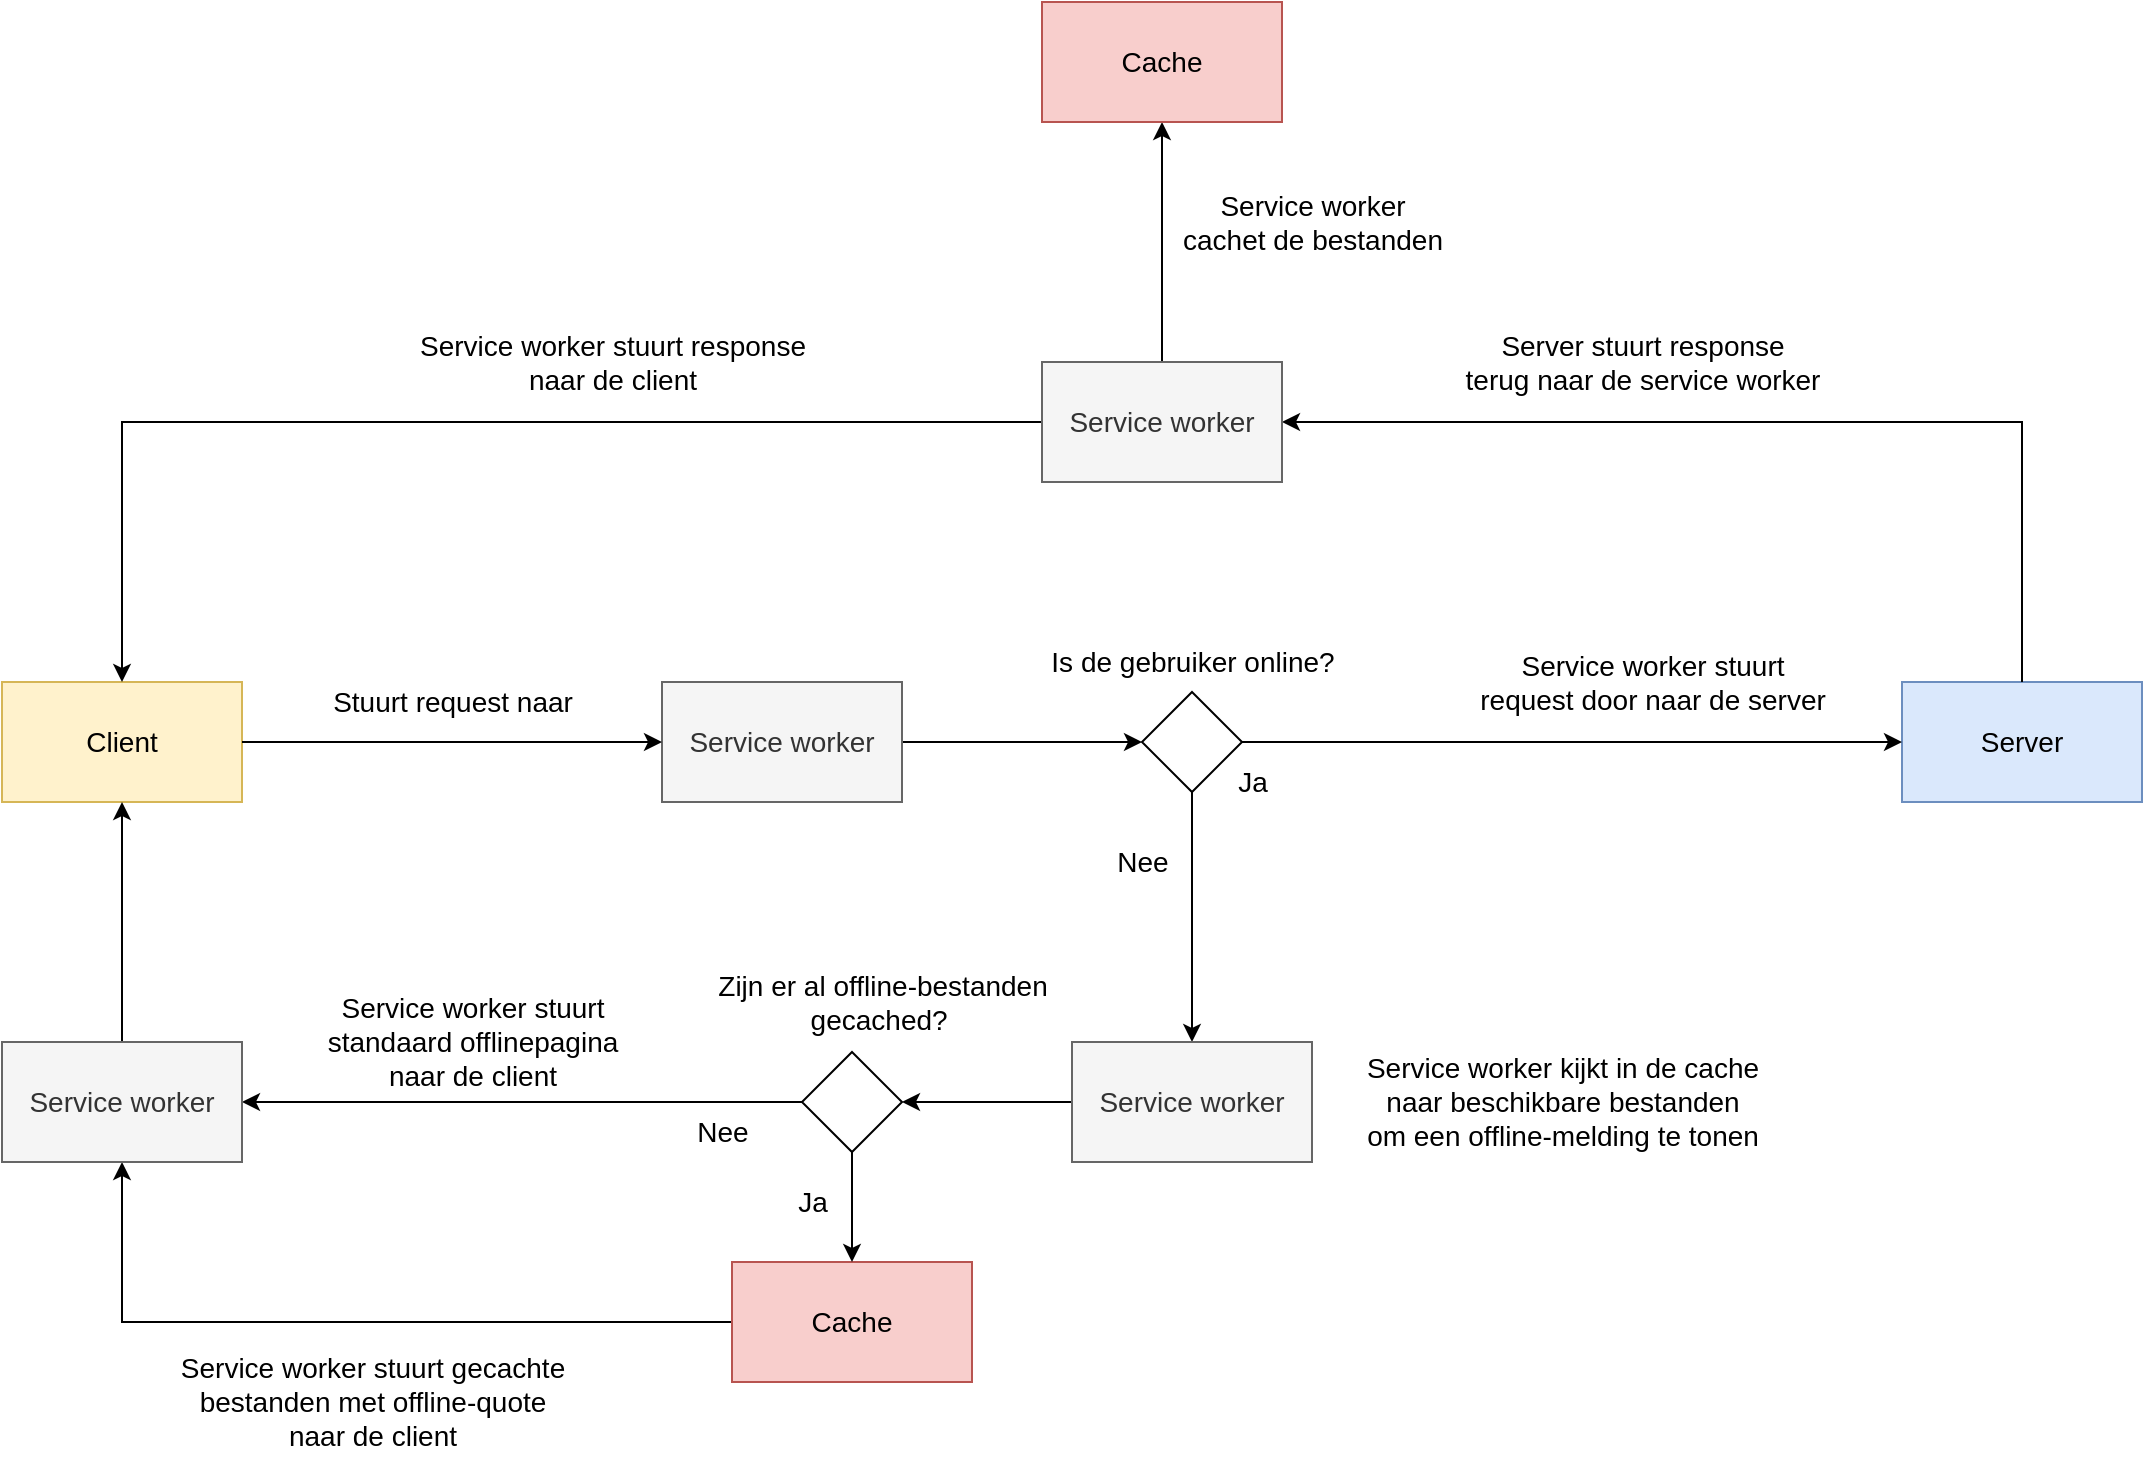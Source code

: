 <mxfile version="17.2.4" type="device"><diagram id="xaHKXeckJVR19MwNEJ6Q" name="Page-1"><mxGraphModel dx="2125" dy="1893" grid="1" gridSize="10" guides="1" tooltips="1" connect="1" arrows="1" fold="1" page="1" pageScale="1" pageWidth="827" pageHeight="1169" math="0" shadow="0"><root><mxCell id="0"/><mxCell id="1" parent="0"/><mxCell id="tS_UWtL0hMjMvqWDxP7F-2" value="Server" style="whiteSpace=wrap;html=1;fontSize=14;fillColor=#dae8fc;strokeColor=#6c8ebf;" vertex="1" parent="1"><mxGeometry x="880" y="210" width="120" height="60" as="geometry"/></mxCell><mxCell id="tS_UWtL0hMjMvqWDxP7F-64" style="edgeStyle=orthogonalEdgeStyle;rounded=0;orthogonalLoop=1;jettySize=auto;html=1;fontSize=14;fontColor=#FFCCCC;entryX=0.5;entryY=1;entryDx=0;entryDy=0;" edge="1" parent="1" source="tS_UWtL0hMjMvqWDxP7F-4" target="tS_UWtL0hMjMvqWDxP7F-62"><mxGeometry relative="1" as="geometry"><mxPoint x="50" y="530" as="targetPoint"/></mxGeometry></mxCell><mxCell id="tS_UWtL0hMjMvqWDxP7F-4" value="Cache" style="whiteSpace=wrap;html=1;fontSize=14;fillColor=#f8cecc;strokeColor=#b85450;" vertex="1" parent="1"><mxGeometry x="295" y="500" width="120" height="60" as="geometry"/></mxCell><mxCell id="tS_UWtL0hMjMvqWDxP7F-5" value="Client" style="whiteSpace=wrap;html=1;fontSize=14;fillColor=#fff2cc;strokeColor=#d6b656;" vertex="1" parent="1"><mxGeometry x="-70" y="210" width="120" height="60" as="geometry"/></mxCell><mxCell id="tS_UWtL0hMjMvqWDxP7F-21" style="edgeStyle=orthogonalEdgeStyle;rounded=0;orthogonalLoop=1;jettySize=auto;html=1;fontSize=14;entryX=0;entryY=0.5;entryDx=0;entryDy=0;" edge="1" parent="1" source="tS_UWtL0hMjMvqWDxP7F-6" target="tS_UWtL0hMjMvqWDxP7F-19"><mxGeometry relative="1" as="geometry"><mxPoint x="490" y="240" as="targetPoint"/></mxGeometry></mxCell><mxCell id="tS_UWtL0hMjMvqWDxP7F-6" value="Service worker" style="whiteSpace=wrap;html=1;fontSize=14;fillColor=#f5f5f5;fontColor=#333333;strokeColor=#666666;" vertex="1" parent="1"><mxGeometry x="260" y="210" width="120" height="60" as="geometry"/></mxCell><mxCell id="tS_UWtL0hMjMvqWDxP7F-10" value="Is de gebruiker online?" style="text;html=1;align=center;verticalAlign=middle;resizable=0;points=[];autosize=1;strokeColor=none;fillColor=none;fontSize=14;" vertex="1" parent="1"><mxGeometry x="445" y="190" width="160" height="20" as="geometry"/></mxCell><mxCell id="tS_UWtL0hMjMvqWDxP7F-11" value="Ja" style="text;html=1;align=center;verticalAlign=middle;resizable=0;points=[];autosize=1;strokeColor=none;fillColor=none;fontSize=14;" vertex="1" parent="1"><mxGeometry x="540" y="250" width="30" height="20" as="geometry"/></mxCell><mxCell id="tS_UWtL0hMjMvqWDxP7F-12" value="Nee" style="text;html=1;align=center;verticalAlign=middle;resizable=0;points=[];autosize=1;strokeColor=none;fillColor=none;fontSize=14;" vertex="1" parent="1"><mxGeometry x="480" y="290" width="40" height="20" as="geometry"/></mxCell><mxCell id="tS_UWtL0hMjMvqWDxP7F-16" value="" style="endArrow=classic;html=1;rounded=0;fontSize=14;exitX=1;exitY=0.5;exitDx=0;exitDy=0;entryX=0;entryY=0.5;entryDx=0;entryDy=0;" edge="1" parent="1" source="tS_UWtL0hMjMvqWDxP7F-5" target="tS_UWtL0hMjMvqWDxP7F-6"><mxGeometry width="50" height="50" relative="1" as="geometry"><mxPoint x="160" y="390" as="sourcePoint"/><mxPoint x="260" y="240" as="targetPoint"/></mxGeometry></mxCell><mxCell id="tS_UWtL0hMjMvqWDxP7F-22" style="edgeStyle=orthogonalEdgeStyle;rounded=0;orthogonalLoop=1;jettySize=auto;html=1;fontSize=14;entryX=0;entryY=0.5;entryDx=0;entryDy=0;" edge="1" parent="1" source="tS_UWtL0hMjMvqWDxP7F-19" target="tS_UWtL0hMjMvqWDxP7F-2"><mxGeometry relative="1" as="geometry"><mxPoint x="630" y="240" as="targetPoint"/></mxGeometry></mxCell><mxCell id="tS_UWtL0hMjMvqWDxP7F-57" style="edgeStyle=orthogonalEdgeStyle;rounded=0;orthogonalLoop=1;jettySize=auto;html=1;entryX=0.5;entryY=0;entryDx=0;entryDy=0;fontSize=14;fontColor=#FFCCCC;" edge="1" parent="1" source="tS_UWtL0hMjMvqWDxP7F-19" target="tS_UWtL0hMjMvqWDxP7F-34"><mxGeometry relative="1" as="geometry"/></mxCell><mxCell id="tS_UWtL0hMjMvqWDxP7F-19" value="" style="rhombus;whiteSpace=wrap;html=1;fontSize=14;" vertex="1" parent="1"><mxGeometry x="500" y="215" width="50" height="50" as="geometry"/></mxCell><mxCell id="tS_UWtL0hMjMvqWDxP7F-20" value="Zijn er al offline-bestanden &lt;br&gt;gecached?&amp;nbsp;" style="text;html=1;align=center;verticalAlign=middle;resizable=0;points=[];autosize=1;strokeColor=none;fillColor=none;fontSize=14;" vertex="1" parent="1"><mxGeometry x="280" y="350" width="180" height="40" as="geometry"/></mxCell><mxCell id="tS_UWtL0hMjMvqWDxP7F-25" value="Stuurt request naar" style="text;html=1;align=center;verticalAlign=middle;resizable=0;points=[];autosize=1;strokeColor=none;fillColor=none;fontSize=14;" vertex="1" parent="1"><mxGeometry x="85" y="210" width="140" height="20" as="geometry"/></mxCell><mxCell id="tS_UWtL0hMjMvqWDxP7F-26" value="Service worker stuurt&lt;br&gt;request door naar de server" style="text;html=1;align=center;verticalAlign=middle;resizable=0;points=[];autosize=1;strokeColor=none;fillColor=none;fontSize=14;" vertex="1" parent="1"><mxGeometry x="660" y="190" width="190" height="40" as="geometry"/></mxCell><mxCell id="tS_UWtL0hMjMvqWDxP7F-28" value="Service worker kijkt in de cache &lt;br&gt;naar beschikbare bestanden&lt;br&gt;om een offline-melding te tonen" style="text;html=1;align=center;verticalAlign=middle;resizable=0;points=[];autosize=1;strokeColor=none;fillColor=none;fontSize=14;" vertex="1" parent="1"><mxGeometry x="605" y="390" width="210" height="60" as="geometry"/></mxCell><mxCell id="tS_UWtL0hMjMvqWDxP7F-30" value="" style="endArrow=classic;html=1;rounded=0;fontSize=14;exitX=0.5;exitY=0;exitDx=0;exitDy=0;entryX=1;entryY=0.5;entryDx=0;entryDy=0;" edge="1" parent="1" source="tS_UWtL0hMjMvqWDxP7F-2" target="tS_UWtL0hMjMvqWDxP7F-33"><mxGeometry width="50" height="50" relative="1" as="geometry"><mxPoint x="1000" y="140" as="sourcePoint"/><mxPoint x="390" y="80" as="targetPoint"/><Array as="points"><mxPoint x="940" y="80"/></Array></mxGeometry></mxCell><mxCell id="tS_UWtL0hMjMvqWDxP7F-31" value="Server stuurt response&lt;br&gt;terug naar de service worker" style="text;html=1;align=center;verticalAlign=middle;resizable=0;points=[];autosize=1;strokeColor=none;fillColor=none;fontSize=14;" vertex="1" parent="1"><mxGeometry x="655" y="30" width="190" height="40" as="geometry"/></mxCell><mxCell id="tS_UWtL0hMjMvqWDxP7F-44" style="edgeStyle=orthogonalEdgeStyle;rounded=0;orthogonalLoop=1;jettySize=auto;html=1;entryX=0.5;entryY=1;entryDx=0;entryDy=0;fontSize=14;" edge="1" parent="1" source="tS_UWtL0hMjMvqWDxP7F-33" target="tS_UWtL0hMjMvqWDxP7F-43"><mxGeometry relative="1" as="geometry"/></mxCell><mxCell id="tS_UWtL0hMjMvqWDxP7F-46" style="edgeStyle=orthogonalEdgeStyle;rounded=0;orthogonalLoop=1;jettySize=auto;html=1;fontSize=14;entryX=0.5;entryY=0;entryDx=0;entryDy=0;" edge="1" parent="1" source="tS_UWtL0hMjMvqWDxP7F-33" target="tS_UWtL0hMjMvqWDxP7F-5"><mxGeometry relative="1" as="geometry"><mxPoint x="50" y="80" as="targetPoint"/></mxGeometry></mxCell><mxCell id="tS_UWtL0hMjMvqWDxP7F-33" value="Service worker" style="whiteSpace=wrap;html=1;fontSize=14;fillColor=#f5f5f5;fontColor=#333333;strokeColor=#666666;" vertex="1" parent="1"><mxGeometry x="450" y="50" width="120" height="60" as="geometry"/></mxCell><mxCell id="tS_UWtL0hMjMvqWDxP7F-52" style="edgeStyle=orthogonalEdgeStyle;rounded=0;orthogonalLoop=1;jettySize=auto;html=1;entryX=1;entryY=0.5;entryDx=0;entryDy=0;fontSize=14;fontColor=#FFCCCC;" edge="1" parent="1" source="tS_UWtL0hMjMvqWDxP7F-34" target="tS_UWtL0hMjMvqWDxP7F-50"><mxGeometry relative="1" as="geometry"/></mxCell><mxCell id="tS_UWtL0hMjMvqWDxP7F-34" value="Service worker" style="whiteSpace=wrap;html=1;fontSize=14;fillColor=#f5f5f5;fontColor=#333333;strokeColor=#666666;" vertex="1" parent="1"><mxGeometry x="465" y="390" width="120" height="60" as="geometry"/></mxCell><mxCell id="tS_UWtL0hMjMvqWDxP7F-43" value="Cache" style="whiteSpace=wrap;html=1;fontSize=14;fillColor=#f8cecc;strokeColor=#b85450;" vertex="1" parent="1"><mxGeometry x="450" y="-130" width="120" height="60" as="geometry"/></mxCell><mxCell id="tS_UWtL0hMjMvqWDxP7F-45" value="Service worker&lt;br&gt;cachet de bestanden" style="text;html=1;align=center;verticalAlign=middle;resizable=0;points=[];autosize=1;strokeColor=none;fillColor=none;fontSize=14;" vertex="1" parent="1"><mxGeometry x="510" y="-40" width="150" height="40" as="geometry"/></mxCell><mxCell id="tS_UWtL0hMjMvqWDxP7F-47" value="Service worker stuurt response&lt;br&gt;naar de client" style="text;html=1;align=center;verticalAlign=middle;resizable=0;points=[];autosize=1;strokeColor=none;fillColor=none;fontSize=14;" vertex="1" parent="1"><mxGeometry x="130" y="30" width="210" height="40" as="geometry"/></mxCell><mxCell id="tS_UWtL0hMjMvqWDxP7F-54" style="edgeStyle=orthogonalEdgeStyle;rounded=0;orthogonalLoop=1;jettySize=auto;html=1;fontSize=14;fontColor=#FFCCCC;entryX=1;entryY=0.5;entryDx=0;entryDy=0;" edge="1" parent="1" source="tS_UWtL0hMjMvqWDxP7F-50" target="tS_UWtL0hMjMvqWDxP7F-62"><mxGeometry relative="1" as="geometry"><mxPoint x="230" y="420" as="targetPoint"/></mxGeometry></mxCell><mxCell id="tS_UWtL0hMjMvqWDxP7F-61" style="edgeStyle=orthogonalEdgeStyle;rounded=0;orthogonalLoop=1;jettySize=auto;html=1;fontSize=14;fontColor=#FFCCCC;" edge="1" parent="1" source="tS_UWtL0hMjMvqWDxP7F-50" target="tS_UWtL0hMjMvqWDxP7F-4"><mxGeometry relative="1" as="geometry"/></mxCell><mxCell id="tS_UWtL0hMjMvqWDxP7F-50" value="" style="rhombus;whiteSpace=wrap;html=1;fontSize=14;" vertex="1" parent="1"><mxGeometry x="330" y="395" width="50" height="50" as="geometry"/></mxCell><mxCell id="tS_UWtL0hMjMvqWDxP7F-55" value="Ja" style="text;html=1;align=center;verticalAlign=middle;resizable=0;points=[];autosize=1;strokeColor=none;fillColor=none;fontSize=14;" vertex="1" parent="1"><mxGeometry x="320" y="460" width="30" height="20" as="geometry"/></mxCell><mxCell id="tS_UWtL0hMjMvqWDxP7F-56" value="Nee" style="text;html=1;align=center;verticalAlign=middle;resizable=0;points=[];autosize=1;strokeColor=none;fillColor=none;fontSize=14;" vertex="1" parent="1"><mxGeometry x="270" y="425" width="40" height="20" as="geometry"/></mxCell><mxCell id="tS_UWtL0hMjMvqWDxP7F-63" style="edgeStyle=orthogonalEdgeStyle;rounded=0;orthogonalLoop=1;jettySize=auto;html=1;entryX=0.5;entryY=1;entryDx=0;entryDy=0;fontSize=14;fontColor=#FFCCCC;" edge="1" parent="1" source="tS_UWtL0hMjMvqWDxP7F-62" target="tS_UWtL0hMjMvqWDxP7F-5"><mxGeometry relative="1" as="geometry"/></mxCell><mxCell id="tS_UWtL0hMjMvqWDxP7F-62" value="Service worker" style="whiteSpace=wrap;html=1;fontSize=14;fillColor=#f5f5f5;fontColor=#333333;strokeColor=#666666;" vertex="1" parent="1"><mxGeometry x="-70" y="390" width="120" height="60" as="geometry"/></mxCell><mxCell id="tS_UWtL0hMjMvqWDxP7F-65" value="Service worker stuurt&lt;br&gt;standaard offlinepagina &lt;br&gt;naar de client" style="text;html=1;align=center;verticalAlign=middle;resizable=0;points=[];autosize=1;strokeColor=none;fillColor=none;fontSize=14;" vertex="1" parent="1"><mxGeometry x="85" y="360" width="160" height="60" as="geometry"/></mxCell><mxCell id="tS_UWtL0hMjMvqWDxP7F-66" value="Service worker stuurt gecachte &lt;br&gt;bestanden met offline-quote &lt;br&gt;naar de client" style="text;html=1;align=center;verticalAlign=middle;resizable=0;points=[];autosize=1;strokeColor=none;fillColor=none;fontSize=14;" vertex="1" parent="1"><mxGeometry x="10" y="540" width="210" height="60" as="geometry"/></mxCell></root></mxGraphModel></diagram></mxfile>
